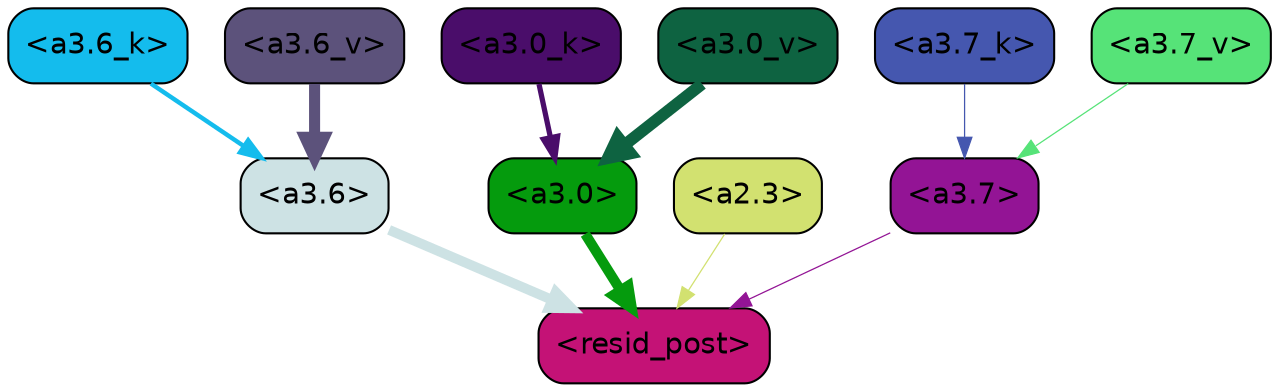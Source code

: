 strict digraph "" {
	graph [bgcolor=transparent,
		layout=dot,
		overlap=false,
		splines=true
	];
	"<a3.7>"	[color=black,
		fillcolor="#931495",
		fontname=Helvetica,
		shape=box,
		style="filled, rounded"];
	"<resid_post>"	[color=black,
		fillcolor="#c41276",
		fontname=Helvetica,
		shape=box,
		style="filled, rounded"];
	"<a3.7>" -> "<resid_post>"	[color="#931495",
		penwidth=0.6];
	"<a3.6>"	[color=black,
		fillcolor="#cde2e4",
		fontname=Helvetica,
		shape=box,
		style="filled, rounded"];
	"<a3.6>" -> "<resid_post>"	[color="#cde2e4",
		penwidth=4.746312499046326];
	"<a3.0>"	[color=black,
		fillcolor="#059b0d",
		fontname=Helvetica,
		shape=box,
		style="filled, rounded"];
	"<a3.0>" -> "<resid_post>"	[color="#059b0d",
		penwidth=4.896343111991882];
	"<a2.3>"	[color=black,
		fillcolor="#d2e170",
		fontname=Helvetica,
		shape=box,
		style="filled, rounded"];
	"<a2.3>" -> "<resid_post>"	[color="#d2e170",
		penwidth=0.6];
	"<a3.7_k>"	[color=black,
		fillcolor="#4557af",
		fontname=Helvetica,
		shape=box,
		style="filled, rounded"];
	"<a3.7_k>" -> "<a3.7>"	[color="#4557af",
		penwidth=0.6];
	"<a3.6_k>"	[color=black,
		fillcolor="#14bced",
		fontname=Helvetica,
		shape=box,
		style="filled, rounded"];
	"<a3.6_k>" -> "<a3.6>"	[color="#14bced",
		penwidth=2.13908451795578];
	"<a3.0_k>"	[color=black,
		fillcolor="#4a0d6a",
		fontname=Helvetica,
		shape=box,
		style="filled, rounded"];
	"<a3.0_k>" -> "<a3.0>"	[color="#4a0d6a",
		penwidth=2.520303964614868];
	"<a3.7_v>"	[color=black,
		fillcolor="#56e378",
		fontname=Helvetica,
		shape=box,
		style="filled, rounded"];
	"<a3.7_v>" -> "<a3.7>"	[color="#56e378",
		penwidth=0.6];
	"<a3.6_v>"	[color=black,
		fillcolor="#5c527b",
		fontname=Helvetica,
		shape=box,
		style="filled, rounded"];
	"<a3.6_v>" -> "<a3.6>"	[color="#5c527b",
		penwidth=5.297133803367615];
	"<a3.0_v>"	[color=black,
		fillcolor="#0e6341",
		fontname=Helvetica,
		shape=box,
		style="filled, rounded"];
	"<a3.0_v>" -> "<a3.0>"	[color="#0e6341",
		penwidth=5.680712580680847];
}
